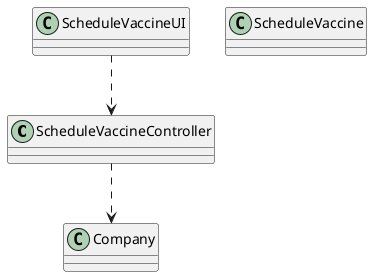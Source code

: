 @startuml
'https://plantuml.com/sequence-diagram

class ScheduleVaccineController{
}

class ScheduleVaccineUI{
}

class ScheduleVaccine{
}

class Company{
}

ScheduleVaccineUI .down.> ScheduleVaccineController
ScheduleVaccineController .down.> Company

@enduml
